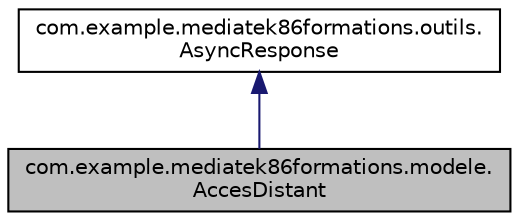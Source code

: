 digraph "com.example.mediatek86formations.modele.AccesDistant"
{
 // LATEX_PDF_SIZE
  edge [fontname="Helvetica",fontsize="10",labelfontname="Helvetica",labelfontsize="10"];
  node [fontname="Helvetica",fontsize="10",shape=record];
  Node1 [label="com.example.mediatek86formations.modele.\lAccesDistant",height=0.2,width=0.4,color="black", fillcolor="grey75", style="filled", fontcolor="black",tooltip=" "];
  Node2 -> Node1 [dir="back",color="midnightblue",fontsize="10",style="solid",fontname="Helvetica"];
  Node2 [label="com.example.mediatek86formations.outils.\lAsyncResponse",height=0.2,width=0.4,color="black", fillcolor="white", style="filled",URL="$interfacecom_1_1example_1_1mediatek86formations_1_1outils_1_1_async_response.html",tooltip=" "];
}
